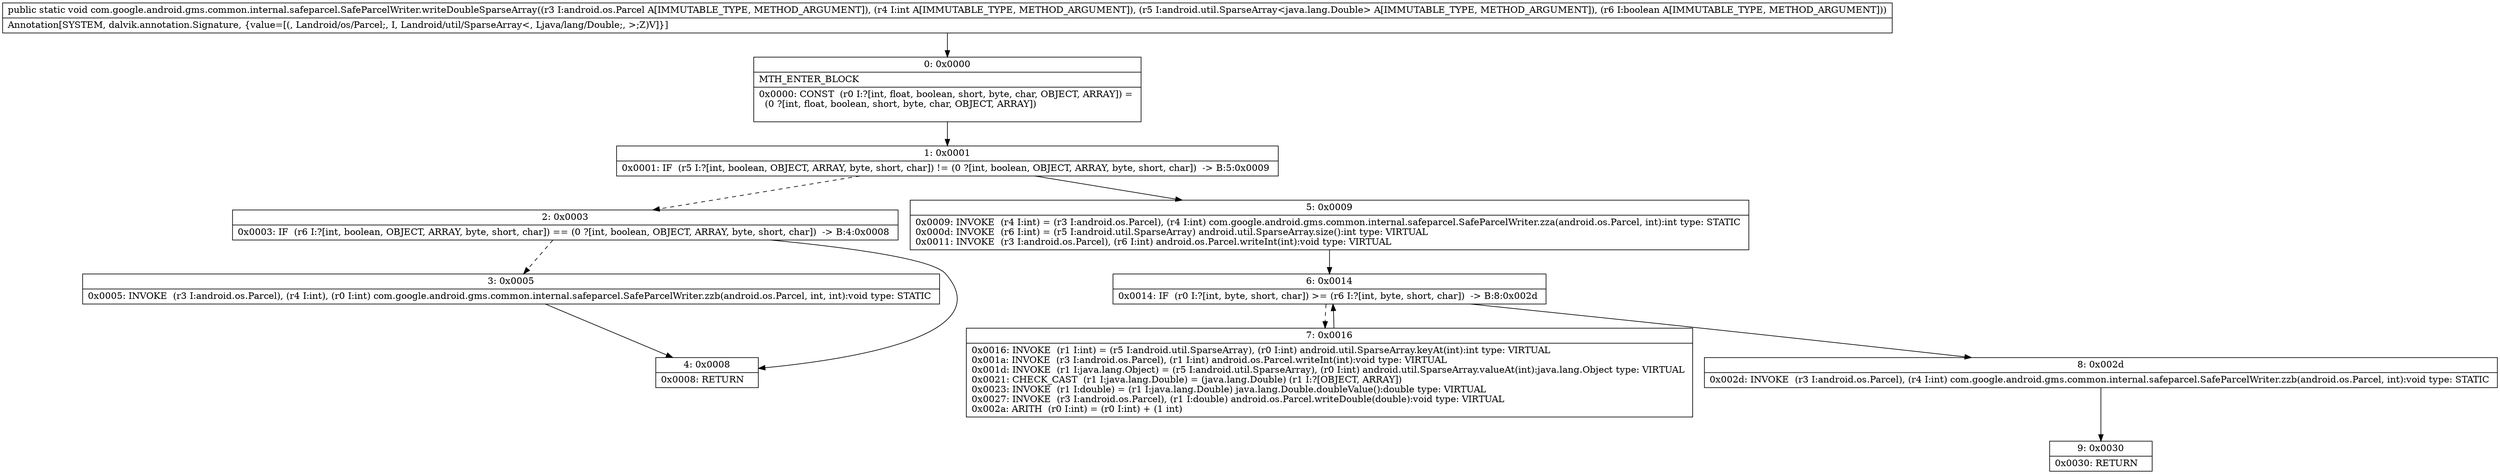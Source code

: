 digraph "CFG forcom.google.android.gms.common.internal.safeparcel.SafeParcelWriter.writeDoubleSparseArray(Landroid\/os\/Parcel;ILandroid\/util\/SparseArray;Z)V" {
Node_0 [shape=record,label="{0\:\ 0x0000|MTH_ENTER_BLOCK\l|0x0000: CONST  (r0 I:?[int, float, boolean, short, byte, char, OBJECT, ARRAY]) = \l  (0 ?[int, float, boolean, short, byte, char, OBJECT, ARRAY])\l \l}"];
Node_1 [shape=record,label="{1\:\ 0x0001|0x0001: IF  (r5 I:?[int, boolean, OBJECT, ARRAY, byte, short, char]) != (0 ?[int, boolean, OBJECT, ARRAY, byte, short, char])  \-\> B:5:0x0009 \l}"];
Node_2 [shape=record,label="{2\:\ 0x0003|0x0003: IF  (r6 I:?[int, boolean, OBJECT, ARRAY, byte, short, char]) == (0 ?[int, boolean, OBJECT, ARRAY, byte, short, char])  \-\> B:4:0x0008 \l}"];
Node_3 [shape=record,label="{3\:\ 0x0005|0x0005: INVOKE  (r3 I:android.os.Parcel), (r4 I:int), (r0 I:int) com.google.android.gms.common.internal.safeparcel.SafeParcelWriter.zzb(android.os.Parcel, int, int):void type: STATIC \l}"];
Node_4 [shape=record,label="{4\:\ 0x0008|0x0008: RETURN   \l}"];
Node_5 [shape=record,label="{5\:\ 0x0009|0x0009: INVOKE  (r4 I:int) = (r3 I:android.os.Parcel), (r4 I:int) com.google.android.gms.common.internal.safeparcel.SafeParcelWriter.zza(android.os.Parcel, int):int type: STATIC \l0x000d: INVOKE  (r6 I:int) = (r5 I:android.util.SparseArray) android.util.SparseArray.size():int type: VIRTUAL \l0x0011: INVOKE  (r3 I:android.os.Parcel), (r6 I:int) android.os.Parcel.writeInt(int):void type: VIRTUAL \l}"];
Node_6 [shape=record,label="{6\:\ 0x0014|0x0014: IF  (r0 I:?[int, byte, short, char]) \>= (r6 I:?[int, byte, short, char])  \-\> B:8:0x002d \l}"];
Node_7 [shape=record,label="{7\:\ 0x0016|0x0016: INVOKE  (r1 I:int) = (r5 I:android.util.SparseArray), (r0 I:int) android.util.SparseArray.keyAt(int):int type: VIRTUAL \l0x001a: INVOKE  (r3 I:android.os.Parcel), (r1 I:int) android.os.Parcel.writeInt(int):void type: VIRTUAL \l0x001d: INVOKE  (r1 I:java.lang.Object) = (r5 I:android.util.SparseArray), (r0 I:int) android.util.SparseArray.valueAt(int):java.lang.Object type: VIRTUAL \l0x0021: CHECK_CAST  (r1 I:java.lang.Double) = (java.lang.Double) (r1 I:?[OBJECT, ARRAY]) \l0x0023: INVOKE  (r1 I:double) = (r1 I:java.lang.Double) java.lang.Double.doubleValue():double type: VIRTUAL \l0x0027: INVOKE  (r3 I:android.os.Parcel), (r1 I:double) android.os.Parcel.writeDouble(double):void type: VIRTUAL \l0x002a: ARITH  (r0 I:int) = (r0 I:int) + (1 int) \l}"];
Node_8 [shape=record,label="{8\:\ 0x002d|0x002d: INVOKE  (r3 I:android.os.Parcel), (r4 I:int) com.google.android.gms.common.internal.safeparcel.SafeParcelWriter.zzb(android.os.Parcel, int):void type: STATIC \l}"];
Node_9 [shape=record,label="{9\:\ 0x0030|0x0030: RETURN   \l}"];
MethodNode[shape=record,label="{public static void com.google.android.gms.common.internal.safeparcel.SafeParcelWriter.writeDoubleSparseArray((r3 I:android.os.Parcel A[IMMUTABLE_TYPE, METHOD_ARGUMENT]), (r4 I:int A[IMMUTABLE_TYPE, METHOD_ARGUMENT]), (r5 I:android.util.SparseArray\<java.lang.Double\> A[IMMUTABLE_TYPE, METHOD_ARGUMENT]), (r6 I:boolean A[IMMUTABLE_TYPE, METHOD_ARGUMENT]))  | Annotation[SYSTEM, dalvik.annotation.Signature, \{value=[(, Landroid\/os\/Parcel;, I, Landroid\/util\/SparseArray\<, Ljava\/lang\/Double;, \>;Z)V]\}]\l}"];
MethodNode -> Node_0;
Node_0 -> Node_1;
Node_1 -> Node_2[style=dashed];
Node_1 -> Node_5;
Node_2 -> Node_3[style=dashed];
Node_2 -> Node_4;
Node_3 -> Node_4;
Node_5 -> Node_6;
Node_6 -> Node_7[style=dashed];
Node_6 -> Node_8;
Node_7 -> Node_6;
Node_8 -> Node_9;
}

